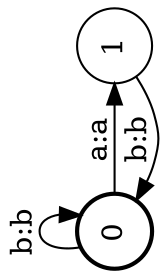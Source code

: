 digraph FST {
rankdir = LR;
size = "8.5,11";
label = "";
center = 1;
orientation = Landscape;
ranksep = "0.4";
nodesep = "0.25";
0 [label = "0", shape = circle, style = bold, fontsize = 14]
	0 -> 0 [label = "b:b", fontsize = 14];
	0 -> 1 [label = "a:a", fontsize = 14];
1 [label = "1", shape = circle, style = solid, fontsize = 14]
	1 -> 0 [label = "b:b", fontsize = 14];
}
